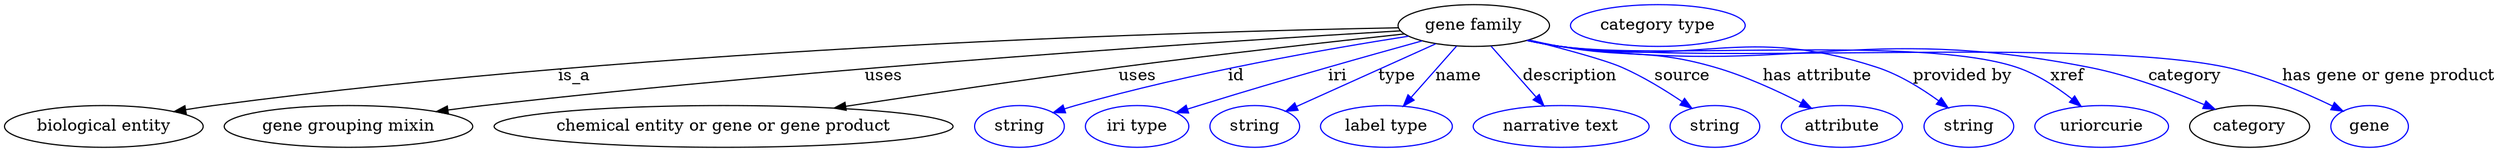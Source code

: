 digraph {
	graph [bb="0,0,2135.1,123"];
	node [label="\N"];
	"gene family"	[height=0.5,
		label="gene family",
		pos="1260.1,105",
		width=1.8054];
	"biological entity"	[height=0.5,
		pos="85.142,18",
		width=2.3651];
	"gene family" -> "biological entity"	[label=is_a,
		lp="489.14,61.5",
		pos="e,145.44,30.767 1195.3,103.05 1026.9,99.9 562.21,86.9 179.14,36 171.46,34.979 163.44,33.763 155.47,32.459"];
	"gene grouping mixin"	[height=0.5,
		pos="295.14,18",
		width=2.9608];
	"gene family" -> "gene grouping mixin"	[label=uses,
		lp="754.64,61.5",
		pos="e,370.55,30.768 1197.2,100.4 1056.1,92.032 704.24,69.384 411.14,36 401.28,34.877 390.97,33.565 380.74,32.177"];
	"chemical entity or gene or gene product"	[height=0.5,
		pos="617.14,18",
		width=5.4703];
	"gene family" -> "chemical entity or gene or gene product"	[label=uses,
		lp="971.64,61.5",
		pos="e,711.73,33.835 1200.5,97.733 1138.9,91.135 1040.2,80.172 955.14,69 876.82,58.716 788.53,45.602 721.83,35.385"];
	id	[color=blue,
		height=0.5,
		label=string,
		pos="870.14,18",
		width=1.0652];
	"gene family" -> id	[color=blue,
		label=id,
		lp="1056.1,61.5",
		pos="e,899.15,29.922 1204.1,95.759 1135.8,85.054 1017.2,64.331 918.14,36 915.04,35.113 911.85,34.133 908.65,33.106",
		style=solid];
	iri	[color=blue,
		height=0.5,
		label="iri type",
		pos="971.14,18",
		width=1.2277];
	"gene family" -> iri	[color=blue,
		label=iri,
		lp="1143.1,61.5",
		pos="e,1004.8,29.681 1215.8,91.807 1191.9,85.169 1161.9,76.751 1135.1,69 1086.1,54.785 1073.9,50.997 1025.1,36 1021.6,34.926 1018,33.805 \
1014.4,32.674",
		style=solid];
	type	[color=blue,
		height=0.5,
		label=string,
		pos="1072.1,18",
		width=1.0652];
	"gene family" -> type	[color=blue,
		label=type,
		lp="1194.1,61.5",
		pos="e,1098.7,31.029 1227.4,89.194 1194,74.108 1142.4,50.775 1108,35.202",
		style=solid];
	name	[color=blue,
		height=0.5,
		label="label type",
		pos="1185.1,18",
		width=1.5707];
	"gene family" -> name	[color=blue,
		label=name,
		lp="1247.1,61.5",
		pos="e,1199.7,35.469 1245.3,87.207 1234.3,74.669 1219,57.35 1206.6,43.302",
		style=solid];
	description	[color=blue,
		height=0.5,
		label="narrative text",
		pos="1335.1,18",
		width=2.0943];
	"gene family" -> description	[color=blue,
		label=description,
		lp="1342.6,61.5",
		pos="e,1320.4,35.758 1275,87.207 1286,74.75 1301.1,57.573 1313.5,43.574",
		style=solid];
	source	[color=blue,
		height=0.5,
		label=string,
		pos="1467.1,18",
		width=1.0652];
	"gene family" -> source	[color=blue,
		label=source,
		lp="1439.1,61.5",
		pos="e,1447.3,33.664 1307.3,92.508 1337.2,84.95 1372.7,75.322 1387.1,69 1405.3,61.018 1424.2,49.386 1439.1,39.349",
		style=solid];
	"has attribute"	[color=blue,
		height=0.5,
		label=attribute,
		pos="1575.1,18",
		width=1.4443];
	"gene family" -> "has attribute"	[color=blue,
		label="has attribute",
		lp="1554.1,61.5",
		pos="e,1548.9,33.845 1307.4,92.472 1316.2,90.501 1325.5,88.583 1334.1,87 1392.8,76.311 1409.9,85.717 1467.1,69 1492.4,61.619 1519.3,49.19 \
1539.9,38.572",
		style=solid];
	"provided by"	[color=blue,
		height=0.5,
		label=string,
		pos="1683.1,18",
		width=1.0652];
	"gene family" -> "provided by"	[color=blue,
		label="provided by",
		lp="1677.6,61.5",
		pos="e,1665.3,34.212 1306.1,92.245 1315.3,90.223 1325,88.343 1334.1,87 1453.6,69.431 1490.5,106.76 1605.1,69 1623.9,62.833 1642.5,51.11 \
1656.9,40.565",
		style=solid];
	xref	[color=blue,
		height=0.5,
		label=uriorcurie,
		pos="1797.1,18",
		width=1.5887];
	"gene family" -> xref	[color=blue,
		label=xref,
		lp="1767.6,61.5",
		pos="e,1779.5,35.301 1306.1,92.099 1315.3,90.089 1325,88.251 1334.1,87 1420.1,75.24 1641.9,96.566 1724.1,69 1741.3,63.235 1758.2,52.144 \
1771.4,41.87",
		style=solid];
	category	[height=0.5,
		pos="1924.1,18",
		width=1.4263];
	"gene family" -> category	[color=blue,
		label=category,
		lp="1868.6,61.5",
		pos="e,1894.5,32.773 1305.7,92.139 1315,90.099 1324.9,88.239 1334.1,87 1533.4,60.378 1588.9,107.7 1786.1,69 1820.6,62.25 1857.8,48.311 \
1885,36.861",
		style=solid];
	"has gene or gene product"	[color=blue,
		height=0.5,
		label=gene,
		pos="2026.1,18",
		width=0.92075];
	"gene family" -> "has gene or gene product"	[color=blue,
		label="has gene or gene product",
		lp="2043.6,61.5",
		pos="e,2003.1,31.368 1305.7,92.079 1315,90.044 1324.9,88.201 1334.1,87 1459.8,70.736 1780.2,95.451 1904.1,69 1936,62.209 1970.1,47.547 \
1994.1,35.846",
		style=solid];
	"named thing_category"	[color=blue,
		height=0.5,
		label="category type",
		pos="1418.1,105",
		width=2.0762];
}
